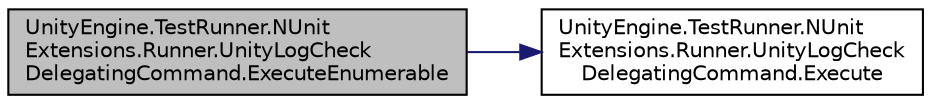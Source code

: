 digraph "UnityEngine.TestRunner.NUnitExtensions.Runner.UnityLogCheckDelegatingCommand.ExecuteEnumerable"
{
 // LATEX_PDF_SIZE
  edge [fontname="Helvetica",fontsize="10",labelfontname="Helvetica",labelfontsize="10"];
  node [fontname="Helvetica",fontsize="10",shape=record];
  rankdir="LR";
  Node1 [label="UnityEngine.TestRunner.NUnit\lExtensions.Runner.UnityLogCheck\lDelegatingCommand.ExecuteEnumerable",height=0.2,width=0.4,color="black", fillcolor="grey75", style="filled", fontcolor="black",tooltip=" "];
  Node1 -> Node2 [color="midnightblue",fontsize="10",style="solid",fontname="Helvetica"];
  Node2 [label="UnityEngine.TestRunner.NUnit\lExtensions.Runner.UnityLogCheck\lDelegatingCommand.Execute",height=0.2,width=0.4,color="black", fillcolor="white", style="filled",URL="$class_unity_engine_1_1_test_runner_1_1_n_unit_extensions_1_1_runner_1_1_unity_log_check_delegating_command.html#a15a3fcc9a9210b7fa5d2542e5e2465ac",tooltip=" "];
}
